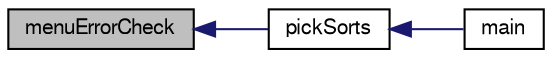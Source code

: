 digraph G
{
  edge [fontname="FreeSans",fontsize="10",labelfontname="FreeSans",labelfontsize="10"];
  node [fontname="FreeSans",fontsize="10",shape=record];
  rankdir=LR;
  Node1 [label="menuErrorCheck",height=0.2,width=0.4,color="black", fillcolor="grey75", style="filled" fontcolor="black"];
  Node1 -> Node2 [dir=back,color="midnightblue",fontsize="10",style="solid"];
  Node2 [label="pickSorts",height=0.2,width=0.4,color="black", fillcolor="white", style="filled",URL="$_delouth_mansfield-_assn4_8cpp.html#a37091112a4b3fb4a6b3e7e5a395bd888"];
  Node2 -> Node3 [dir=back,color="midnightblue",fontsize="10",style="solid"];
  Node3 [label="main",height=0.2,width=0.4,color="black", fillcolor="white", style="filled",URL="$_delouth_mansfield-_assn4_8cpp.html#ae66f6b31b5ad750f1fe042a706a4e3d4"];
}
